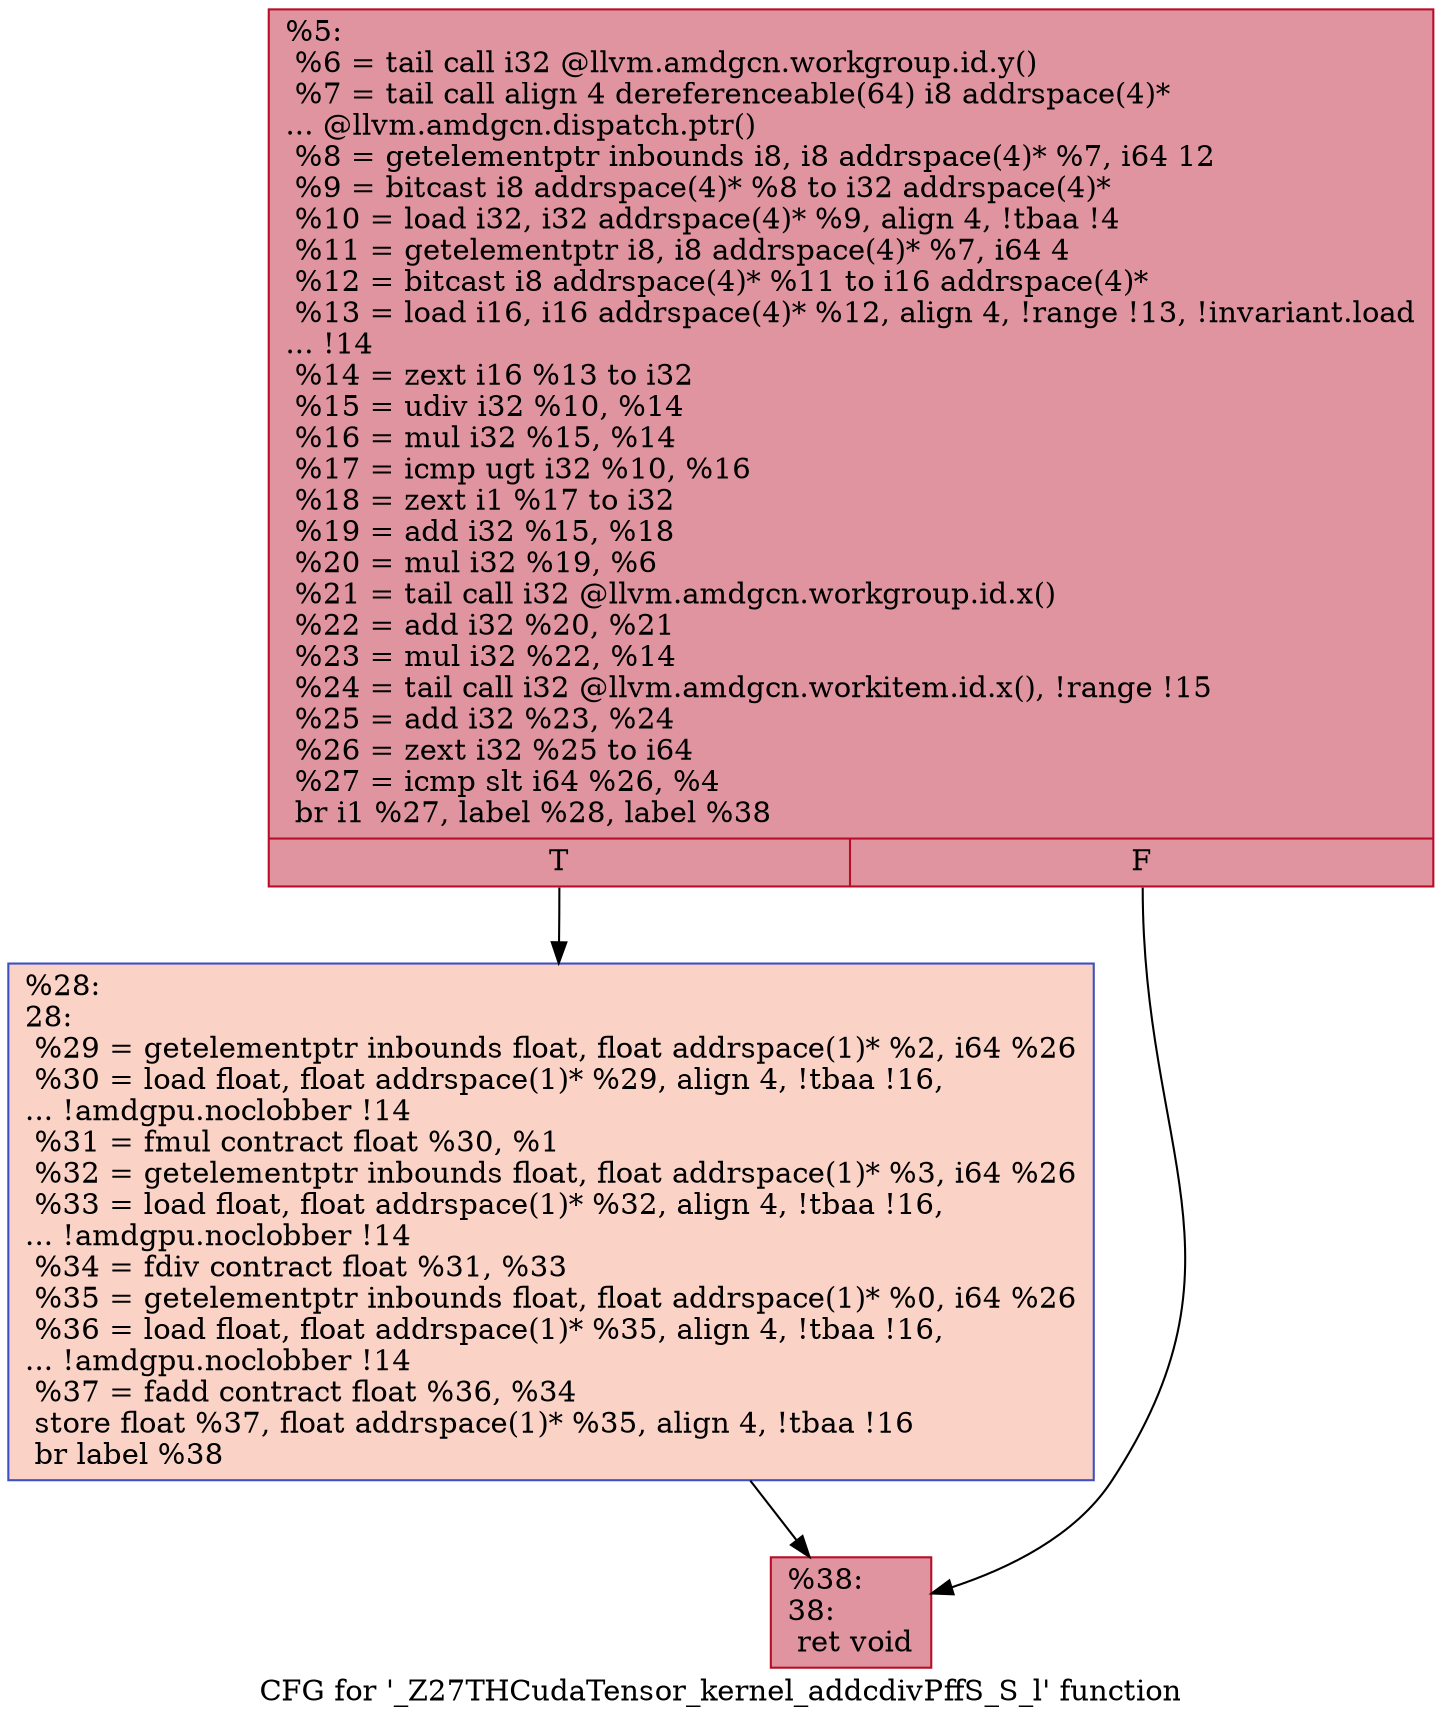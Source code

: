 digraph "CFG for '_Z27THCudaTensor_kernel_addcdivPffS_S_l' function" {
	label="CFG for '_Z27THCudaTensor_kernel_addcdivPffS_S_l' function";

	Node0x4e4c610 [shape=record,color="#b70d28ff", style=filled, fillcolor="#b70d2870",label="{%5:\l  %6 = tail call i32 @llvm.amdgcn.workgroup.id.y()\l  %7 = tail call align 4 dereferenceable(64) i8 addrspace(4)*\l... @llvm.amdgcn.dispatch.ptr()\l  %8 = getelementptr inbounds i8, i8 addrspace(4)* %7, i64 12\l  %9 = bitcast i8 addrspace(4)* %8 to i32 addrspace(4)*\l  %10 = load i32, i32 addrspace(4)* %9, align 4, !tbaa !4\l  %11 = getelementptr i8, i8 addrspace(4)* %7, i64 4\l  %12 = bitcast i8 addrspace(4)* %11 to i16 addrspace(4)*\l  %13 = load i16, i16 addrspace(4)* %12, align 4, !range !13, !invariant.load\l... !14\l  %14 = zext i16 %13 to i32\l  %15 = udiv i32 %10, %14\l  %16 = mul i32 %15, %14\l  %17 = icmp ugt i32 %10, %16\l  %18 = zext i1 %17 to i32\l  %19 = add i32 %15, %18\l  %20 = mul i32 %19, %6\l  %21 = tail call i32 @llvm.amdgcn.workgroup.id.x()\l  %22 = add i32 %20, %21\l  %23 = mul i32 %22, %14\l  %24 = tail call i32 @llvm.amdgcn.workitem.id.x(), !range !15\l  %25 = add i32 %23, %24\l  %26 = zext i32 %25 to i64\l  %27 = icmp slt i64 %26, %4\l  br i1 %27, label %28, label %38\l|{<s0>T|<s1>F}}"];
	Node0x4e4c610:s0 -> Node0x4e4eef0;
	Node0x4e4c610:s1 -> Node0x4e4ef80;
	Node0x4e4eef0 [shape=record,color="#3d50c3ff", style=filled, fillcolor="#f59c7d70",label="{%28:\l28:                                               \l  %29 = getelementptr inbounds float, float addrspace(1)* %2, i64 %26\l  %30 = load float, float addrspace(1)* %29, align 4, !tbaa !16,\l... !amdgpu.noclobber !14\l  %31 = fmul contract float %30, %1\l  %32 = getelementptr inbounds float, float addrspace(1)* %3, i64 %26\l  %33 = load float, float addrspace(1)* %32, align 4, !tbaa !16,\l... !amdgpu.noclobber !14\l  %34 = fdiv contract float %31, %33\l  %35 = getelementptr inbounds float, float addrspace(1)* %0, i64 %26\l  %36 = load float, float addrspace(1)* %35, align 4, !tbaa !16,\l... !amdgpu.noclobber !14\l  %37 = fadd contract float %36, %34\l  store float %37, float addrspace(1)* %35, align 4, !tbaa !16\l  br label %38\l}"];
	Node0x4e4eef0 -> Node0x4e4ef80;
	Node0x4e4ef80 [shape=record,color="#b70d28ff", style=filled, fillcolor="#b70d2870",label="{%38:\l38:                                               \l  ret void\l}"];
}
